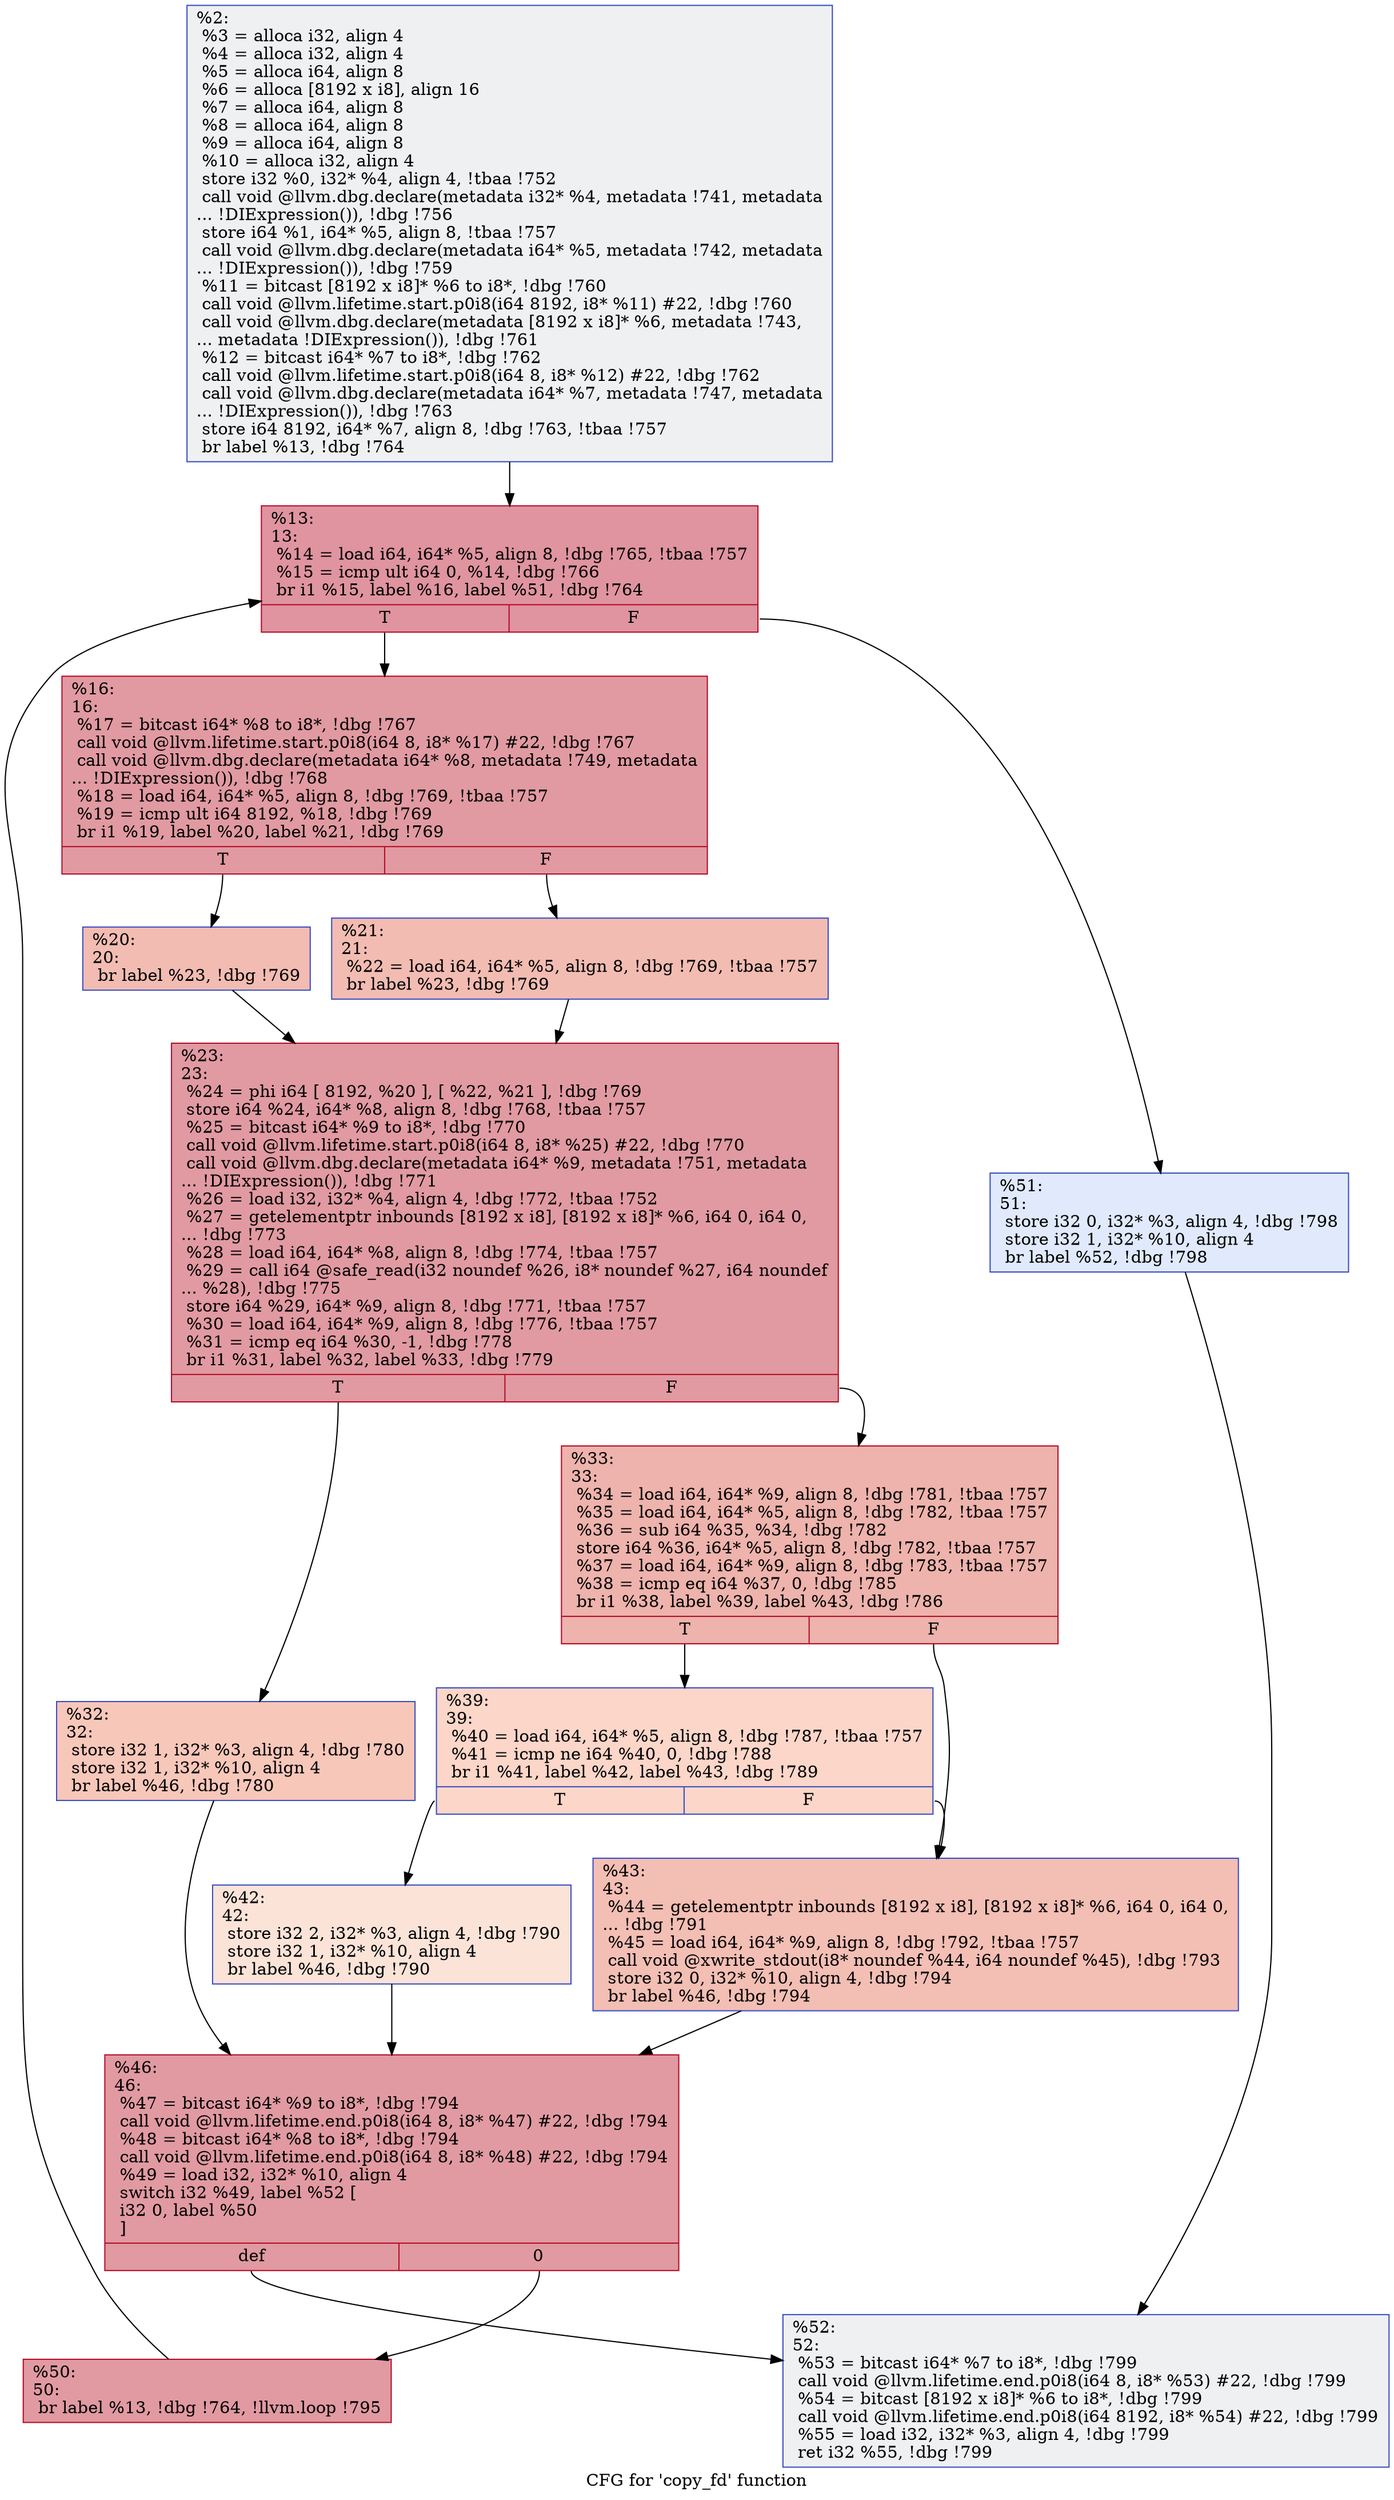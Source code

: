 digraph "CFG for 'copy_fd' function" {
	label="CFG for 'copy_fd' function";

	Node0x8fbd20 [shape=record,color="#3d50c3ff", style=filled, fillcolor="#d9dce170",label="{%2:\l  %3 = alloca i32, align 4\l  %4 = alloca i32, align 4\l  %5 = alloca i64, align 8\l  %6 = alloca [8192 x i8], align 16\l  %7 = alloca i64, align 8\l  %8 = alloca i64, align 8\l  %9 = alloca i64, align 8\l  %10 = alloca i32, align 4\l  store i32 %0, i32* %4, align 4, !tbaa !752\l  call void @llvm.dbg.declare(metadata i32* %4, metadata !741, metadata\l... !DIExpression()), !dbg !756\l  store i64 %1, i64* %5, align 8, !tbaa !757\l  call void @llvm.dbg.declare(metadata i64* %5, metadata !742, metadata\l... !DIExpression()), !dbg !759\l  %11 = bitcast [8192 x i8]* %6 to i8*, !dbg !760\l  call void @llvm.lifetime.start.p0i8(i64 8192, i8* %11) #22, !dbg !760\l  call void @llvm.dbg.declare(metadata [8192 x i8]* %6, metadata !743,\l... metadata !DIExpression()), !dbg !761\l  %12 = bitcast i64* %7 to i8*, !dbg !762\l  call void @llvm.lifetime.start.p0i8(i64 8, i8* %12) #22, !dbg !762\l  call void @llvm.dbg.declare(metadata i64* %7, metadata !747, metadata\l... !DIExpression()), !dbg !763\l  store i64 8192, i64* %7, align 8, !dbg !763, !tbaa !757\l  br label %13, !dbg !764\l}"];
	Node0x8fbd20 -> Node0x8fc0f0;
	Node0x8fc0f0 [shape=record,color="#b70d28ff", style=filled, fillcolor="#b70d2870",label="{%13:\l13:                                               \l  %14 = load i64, i64* %5, align 8, !dbg !765, !tbaa !757\l  %15 = icmp ult i64 0, %14, !dbg !766\l  br i1 %15, label %16, label %51, !dbg !764\l|{<s0>T|<s1>F}}"];
	Node0x8fc0f0:s0 -> Node0x8fc140;
	Node0x8fc0f0:s1 -> Node0x8fc4b0;
	Node0x8fc140 [shape=record,color="#b70d28ff", style=filled, fillcolor="#bb1b2c70",label="{%16:\l16:                                               \l  %17 = bitcast i64* %8 to i8*, !dbg !767\l  call void @llvm.lifetime.start.p0i8(i64 8, i8* %17) #22, !dbg !767\l  call void @llvm.dbg.declare(metadata i64* %8, metadata !749, metadata\l... !DIExpression()), !dbg !768\l  %18 = load i64, i64* %5, align 8, !dbg !769, !tbaa !757\l  %19 = icmp ult i64 8192, %18, !dbg !769\l  br i1 %19, label %20, label %21, !dbg !769\l|{<s0>T|<s1>F}}"];
	Node0x8fc140:s0 -> Node0x8fc190;
	Node0x8fc140:s1 -> Node0x8fc1e0;
	Node0x8fc190 [shape=record,color="#3d50c3ff", style=filled, fillcolor="#e1675170",label="{%20:\l20:                                               \l  br label %23, !dbg !769\l}"];
	Node0x8fc190 -> Node0x8fc230;
	Node0x8fc1e0 [shape=record,color="#3d50c3ff", style=filled, fillcolor="#e1675170",label="{%21:\l21:                                               \l  %22 = load i64, i64* %5, align 8, !dbg !769, !tbaa !757\l  br label %23, !dbg !769\l}"];
	Node0x8fc1e0 -> Node0x8fc230;
	Node0x8fc230 [shape=record,color="#b70d28ff", style=filled, fillcolor="#bb1b2c70",label="{%23:\l23:                                               \l  %24 = phi i64 [ 8192, %20 ], [ %22, %21 ], !dbg !769\l  store i64 %24, i64* %8, align 8, !dbg !768, !tbaa !757\l  %25 = bitcast i64* %9 to i8*, !dbg !770\l  call void @llvm.lifetime.start.p0i8(i64 8, i8* %25) #22, !dbg !770\l  call void @llvm.dbg.declare(metadata i64* %9, metadata !751, metadata\l... !DIExpression()), !dbg !771\l  %26 = load i32, i32* %4, align 4, !dbg !772, !tbaa !752\l  %27 = getelementptr inbounds [8192 x i8], [8192 x i8]* %6, i64 0, i64 0,\l... !dbg !773\l  %28 = load i64, i64* %8, align 8, !dbg !774, !tbaa !757\l  %29 = call i64 @safe_read(i32 noundef %26, i8* noundef %27, i64 noundef\l... %28), !dbg !775\l  store i64 %29, i64* %9, align 8, !dbg !771, !tbaa !757\l  %30 = load i64, i64* %9, align 8, !dbg !776, !tbaa !757\l  %31 = icmp eq i64 %30, -1, !dbg !778\l  br i1 %31, label %32, label %33, !dbg !779\l|{<s0>T|<s1>F}}"];
	Node0x8fc230:s0 -> Node0x8fc280;
	Node0x8fc230:s1 -> Node0x8fc2d0;
	Node0x8fc280 [shape=record,color="#3d50c3ff", style=filled, fillcolor="#ec7f6370",label="{%32:\l32:                                               \l  store i32 1, i32* %3, align 4, !dbg !780\l  store i32 1, i32* %10, align 4\l  br label %46, !dbg !780\l}"];
	Node0x8fc280 -> Node0x8fc410;
	Node0x8fc2d0 [shape=record,color="#b70d28ff", style=filled, fillcolor="#d6524470",label="{%33:\l33:                                               \l  %34 = load i64, i64* %9, align 8, !dbg !781, !tbaa !757\l  %35 = load i64, i64* %5, align 8, !dbg !782, !tbaa !757\l  %36 = sub i64 %35, %34, !dbg !782\l  store i64 %36, i64* %5, align 8, !dbg !782, !tbaa !757\l  %37 = load i64, i64* %9, align 8, !dbg !783, !tbaa !757\l  %38 = icmp eq i64 %37, 0, !dbg !785\l  br i1 %38, label %39, label %43, !dbg !786\l|{<s0>T|<s1>F}}"];
	Node0x8fc2d0:s0 -> Node0x8fc320;
	Node0x8fc2d0:s1 -> Node0x8fc3c0;
	Node0x8fc320 [shape=record,color="#3d50c3ff", style=filled, fillcolor="#f6a38570",label="{%39:\l39:                                               \l  %40 = load i64, i64* %5, align 8, !dbg !787, !tbaa !757\l  %41 = icmp ne i64 %40, 0, !dbg !788\l  br i1 %41, label %42, label %43, !dbg !789\l|{<s0>T|<s1>F}}"];
	Node0x8fc320:s0 -> Node0x8fc370;
	Node0x8fc320:s1 -> Node0x8fc3c0;
	Node0x8fc370 [shape=record,color="#3d50c3ff", style=filled, fillcolor="#f6bfa670",label="{%42:\l42:                                               \l  store i32 2, i32* %3, align 4, !dbg !790\l  store i32 1, i32* %10, align 4\l  br label %46, !dbg !790\l}"];
	Node0x8fc370 -> Node0x8fc410;
	Node0x8fc3c0 [shape=record,color="#3d50c3ff", style=filled, fillcolor="#e36c5570",label="{%43:\l43:                                               \l  %44 = getelementptr inbounds [8192 x i8], [8192 x i8]* %6, i64 0, i64 0,\l... !dbg !791\l  %45 = load i64, i64* %9, align 8, !dbg !792, !tbaa !757\l  call void @xwrite_stdout(i8* noundef %44, i64 noundef %45), !dbg !793\l  store i32 0, i32* %10, align 4, !dbg !794\l  br label %46, !dbg !794\l}"];
	Node0x8fc3c0 -> Node0x8fc410;
	Node0x8fc410 [shape=record,color="#b70d28ff", style=filled, fillcolor="#bb1b2c70",label="{%46:\l46:                                               \l  %47 = bitcast i64* %9 to i8*, !dbg !794\l  call void @llvm.lifetime.end.p0i8(i64 8, i8* %47) #22, !dbg !794\l  %48 = bitcast i64* %8 to i8*, !dbg !794\l  call void @llvm.lifetime.end.p0i8(i64 8, i8* %48) #22, !dbg !794\l  %49 = load i32, i32* %10, align 4\l  switch i32 %49, label %52 [\l    i32 0, label %50\l  ]\l|{<s0>def|<s1>0}}"];
	Node0x8fc410:s0 -> Node0x8fc500;
	Node0x8fc410:s1 -> Node0x8fc460;
	Node0x8fc460 [shape=record,color="#b70d28ff", style=filled, fillcolor="#bb1b2c70",label="{%50:\l50:                                               \l  br label %13, !dbg !764, !llvm.loop !795\l}"];
	Node0x8fc460 -> Node0x8fc0f0;
	Node0x8fc4b0 [shape=record,color="#3d50c3ff", style=filled, fillcolor="#b9d0f970",label="{%51:\l51:                                               \l  store i32 0, i32* %3, align 4, !dbg !798\l  store i32 1, i32* %10, align 4\l  br label %52, !dbg !798\l}"];
	Node0x8fc4b0 -> Node0x8fc500;
	Node0x8fc500 [shape=record,color="#3d50c3ff", style=filled, fillcolor="#d9dce170",label="{%52:\l52:                                               \l  %53 = bitcast i64* %7 to i8*, !dbg !799\l  call void @llvm.lifetime.end.p0i8(i64 8, i8* %53) #22, !dbg !799\l  %54 = bitcast [8192 x i8]* %6 to i8*, !dbg !799\l  call void @llvm.lifetime.end.p0i8(i64 8192, i8* %54) #22, !dbg !799\l  %55 = load i32, i32* %3, align 4, !dbg !799\l  ret i32 %55, !dbg !799\l}"];
}
